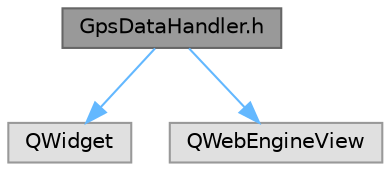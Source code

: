 digraph "GpsDataHandler.h"
{
 // LATEX_PDF_SIZE
  bgcolor="transparent";
  edge [fontname=Helvetica,fontsize=10,labelfontname=Helvetica,labelfontsize=10];
  node [fontname=Helvetica,fontsize=10,shape=box,height=0.2,width=0.4];
  Node1 [id="Node000001",label="GpsDataHandler.h",height=0.2,width=0.4,color="gray40", fillcolor="grey60", style="filled", fontcolor="black",tooltip="Definicja klasy GPSDataHandler do zarządzania danymi GPS i wyświetlania mapy."];
  Node1 -> Node2 [id="edge1_Node000001_Node000002",color="steelblue1",style="solid",tooltip=" "];
  Node2 [id="Node000002",label="QWidget",height=0.2,width=0.4,color="grey60", fillcolor="#E0E0E0", style="filled",tooltip=" "];
  Node1 -> Node3 [id="edge2_Node000001_Node000003",color="steelblue1",style="solid",tooltip=" "];
  Node3 [id="Node000003",label="QWebEngineView",height=0.2,width=0.4,color="grey60", fillcolor="#E0E0E0", style="filled",tooltip=" "];
}
